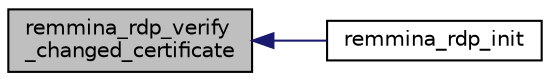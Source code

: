 digraph "remmina_rdp_verify_changed_certificate"
{
  edge [fontname="Helvetica",fontsize="10",labelfontname="Helvetica",labelfontsize="10"];
  node [fontname="Helvetica",fontsize="10",shape=record];
  rankdir="LR";
  Node395 [label="remmina_rdp_verify\l_changed_certificate",height=0.2,width=0.4,color="black", fillcolor="grey75", style="filled", fontcolor="black"];
  Node395 -> Node396 [dir="back",color="midnightblue",fontsize="10",style="solid",fontname="Helvetica"];
  Node396 [label="remmina_rdp_init",height=0.2,width=0.4,color="black", fillcolor="white", style="filled",URL="$rdp__plugin_8c.html#a6dd204e4f7a63fdcdfb6cd3066cbf309"];
}
